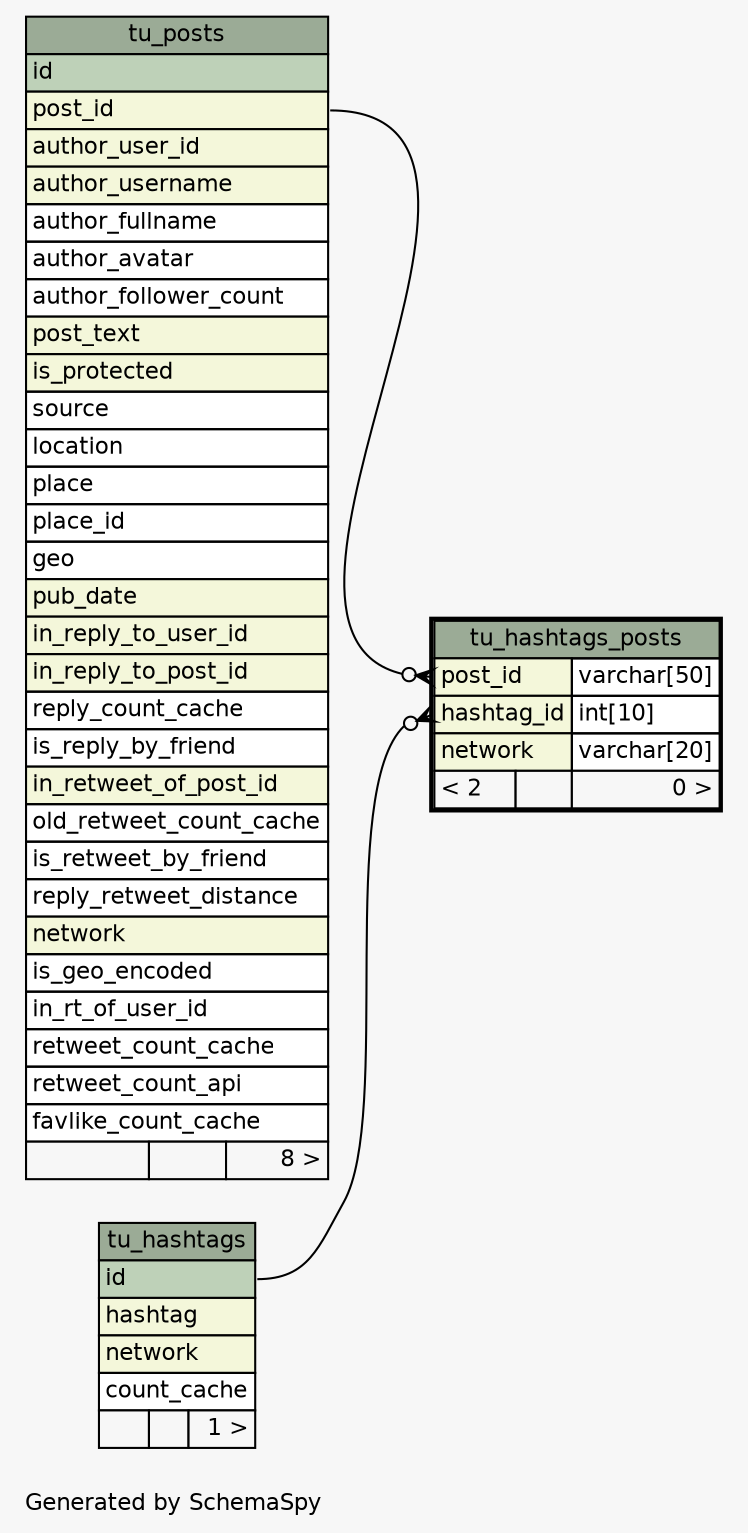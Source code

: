 // dot 2.26.3 on Linux 3.0.0-1-amd64
// SchemaSpy rev 590
digraph "oneDegreeRelationshipsDiagram" {
  graph [
    rankdir="RL"
    bgcolor="#f7f7f7"
    label="\nGenerated by SchemaSpy"
    labeljust="l"
    nodesep="0.18"
    ranksep="0.46"
    fontname="Helvetica"
    fontsize="11"
  ];
  node [
    fontname="Helvetica"
    fontsize="11"
    shape="plaintext"
  ];
  edge [
    arrowsize="0.8"
  ];
  "tu_hashtags_posts":"hashtag_id":w -> "tu_hashtags":"id":e [arrowhead=none dir=back arrowtail=crowodot];
  "tu_hashtags_posts":"post_id":w -> "tu_posts":"post_id":e [arrowhead=none dir=back arrowtail=crowodot];
  "tu_hashtags" [
    label=<
    <TABLE BORDER="0" CELLBORDER="1" CELLSPACING="0" BGCOLOR="#ffffff">
      <TR><TD COLSPAN="3" BGCOLOR="#9bab96" ALIGN="CENTER">tu_hashtags</TD></TR>
      <TR><TD PORT="id" COLSPAN="3" BGCOLOR="#bed1b8" ALIGN="LEFT">id</TD></TR>
      <TR><TD PORT="hashtag" COLSPAN="3" BGCOLOR="#f4f7da" ALIGN="LEFT">hashtag</TD></TR>
      <TR><TD PORT="network" COLSPAN="3" BGCOLOR="#f4f7da" ALIGN="LEFT">network</TD></TR>
      <TR><TD PORT="count_cache" COLSPAN="3" ALIGN="LEFT">count_cache</TD></TR>
      <TR><TD ALIGN="LEFT" BGCOLOR="#f7f7f7">  </TD><TD ALIGN="RIGHT" BGCOLOR="#f7f7f7">  </TD><TD ALIGN="RIGHT" BGCOLOR="#f7f7f7">1 &gt;</TD></TR>
    </TABLE>>
    URL="tu_hashtags.html"
    tooltip="tu_hashtags"
  ];
  "tu_hashtags_posts" [
    label=<
    <TABLE BORDER="2" CELLBORDER="1" CELLSPACING="0" BGCOLOR="#ffffff">
      <TR><TD COLSPAN="3" BGCOLOR="#9bab96" ALIGN="CENTER">tu_hashtags_posts</TD></TR>
      <TR><TD PORT="post_id" COLSPAN="2" BGCOLOR="#f4f7da" ALIGN="LEFT">post_id</TD><TD PORT="post_id.type" ALIGN="LEFT">varchar[50]</TD></TR>
      <TR><TD PORT="hashtag_id" COLSPAN="2" BGCOLOR="#f4f7da" ALIGN="LEFT">hashtag_id</TD><TD PORT="hashtag_id.type" ALIGN="LEFT">int[10]</TD></TR>
      <TR><TD PORT="network" COLSPAN="2" BGCOLOR="#f4f7da" ALIGN="LEFT">network</TD><TD PORT="network.type" ALIGN="LEFT">varchar[20]</TD></TR>
      <TR><TD ALIGN="LEFT" BGCOLOR="#f7f7f7">&lt; 2</TD><TD ALIGN="RIGHT" BGCOLOR="#f7f7f7">  </TD><TD ALIGN="RIGHT" BGCOLOR="#f7f7f7">0 &gt;</TD></TR>
    </TABLE>>
    URL="tu_hashtags_posts.html"
    tooltip="tu_hashtags_posts"
  ];
  "tu_posts" [
    label=<
    <TABLE BORDER="0" CELLBORDER="1" CELLSPACING="0" BGCOLOR="#ffffff">
      <TR><TD COLSPAN="3" BGCOLOR="#9bab96" ALIGN="CENTER">tu_posts</TD></TR>
      <TR><TD PORT="id" COLSPAN="3" BGCOLOR="#bed1b8" ALIGN="LEFT">id</TD></TR>
      <TR><TD PORT="post_id" COLSPAN="3" BGCOLOR="#f4f7da" ALIGN="LEFT">post_id</TD></TR>
      <TR><TD PORT="author_user_id" COLSPAN="3" BGCOLOR="#f4f7da" ALIGN="LEFT">author_user_id</TD></TR>
      <TR><TD PORT="author_username" COLSPAN="3" BGCOLOR="#f4f7da" ALIGN="LEFT">author_username</TD></TR>
      <TR><TD PORT="author_fullname" COLSPAN="3" ALIGN="LEFT">author_fullname</TD></TR>
      <TR><TD PORT="author_avatar" COLSPAN="3" ALIGN="LEFT">author_avatar</TD></TR>
      <TR><TD PORT="author_follower_count" COLSPAN="3" ALIGN="LEFT">author_follower_count</TD></TR>
      <TR><TD PORT="post_text" COLSPAN="3" BGCOLOR="#f4f7da" ALIGN="LEFT">post_text</TD></TR>
      <TR><TD PORT="is_protected" COLSPAN="3" BGCOLOR="#f4f7da" ALIGN="LEFT">is_protected</TD></TR>
      <TR><TD PORT="source" COLSPAN="3" ALIGN="LEFT">source</TD></TR>
      <TR><TD PORT="location" COLSPAN="3" ALIGN="LEFT">location</TD></TR>
      <TR><TD PORT="place" COLSPAN="3" ALIGN="LEFT">place</TD></TR>
      <TR><TD PORT="place_id" COLSPAN="3" ALIGN="LEFT">place_id</TD></TR>
      <TR><TD PORT="geo" COLSPAN="3" ALIGN="LEFT">geo</TD></TR>
      <TR><TD PORT="pub_date" COLSPAN="3" BGCOLOR="#f4f7da" ALIGN="LEFT">pub_date</TD></TR>
      <TR><TD PORT="in_reply_to_user_id" COLSPAN="3" BGCOLOR="#f4f7da" ALIGN="LEFT">in_reply_to_user_id</TD></TR>
      <TR><TD PORT="in_reply_to_post_id" COLSPAN="3" BGCOLOR="#f4f7da" ALIGN="LEFT">in_reply_to_post_id</TD></TR>
      <TR><TD PORT="reply_count_cache" COLSPAN="3" ALIGN="LEFT">reply_count_cache</TD></TR>
      <TR><TD PORT="is_reply_by_friend" COLSPAN="3" ALIGN="LEFT">is_reply_by_friend</TD></TR>
      <TR><TD PORT="in_retweet_of_post_id" COLSPAN="3" BGCOLOR="#f4f7da" ALIGN="LEFT">in_retweet_of_post_id</TD></TR>
      <TR><TD PORT="old_retweet_count_cache" COLSPAN="3" ALIGN="LEFT">old_retweet_count_cache</TD></TR>
      <TR><TD PORT="is_retweet_by_friend" COLSPAN="3" ALIGN="LEFT">is_retweet_by_friend</TD></TR>
      <TR><TD PORT="reply_retweet_distance" COLSPAN="3" ALIGN="LEFT">reply_retweet_distance</TD></TR>
      <TR><TD PORT="network" COLSPAN="3" BGCOLOR="#f4f7da" ALIGN="LEFT">network</TD></TR>
      <TR><TD PORT="is_geo_encoded" COLSPAN="3" ALIGN="LEFT">is_geo_encoded</TD></TR>
      <TR><TD PORT="in_rt_of_user_id" COLSPAN="3" ALIGN="LEFT">in_rt_of_user_id</TD></TR>
      <TR><TD PORT="retweet_count_cache" COLSPAN="3" ALIGN="LEFT">retweet_count_cache</TD></TR>
      <TR><TD PORT="retweet_count_api" COLSPAN="3" ALIGN="LEFT">retweet_count_api</TD></TR>
      <TR><TD PORT="favlike_count_cache" COLSPAN="3" ALIGN="LEFT">favlike_count_cache</TD></TR>
      <TR><TD ALIGN="LEFT" BGCOLOR="#f7f7f7">  </TD><TD ALIGN="RIGHT" BGCOLOR="#f7f7f7">  </TD><TD ALIGN="RIGHT" BGCOLOR="#f7f7f7">8 &gt;</TD></TR>
    </TABLE>>
    URL="tu_posts.html"
    tooltip="tu_posts"
  ];
}
